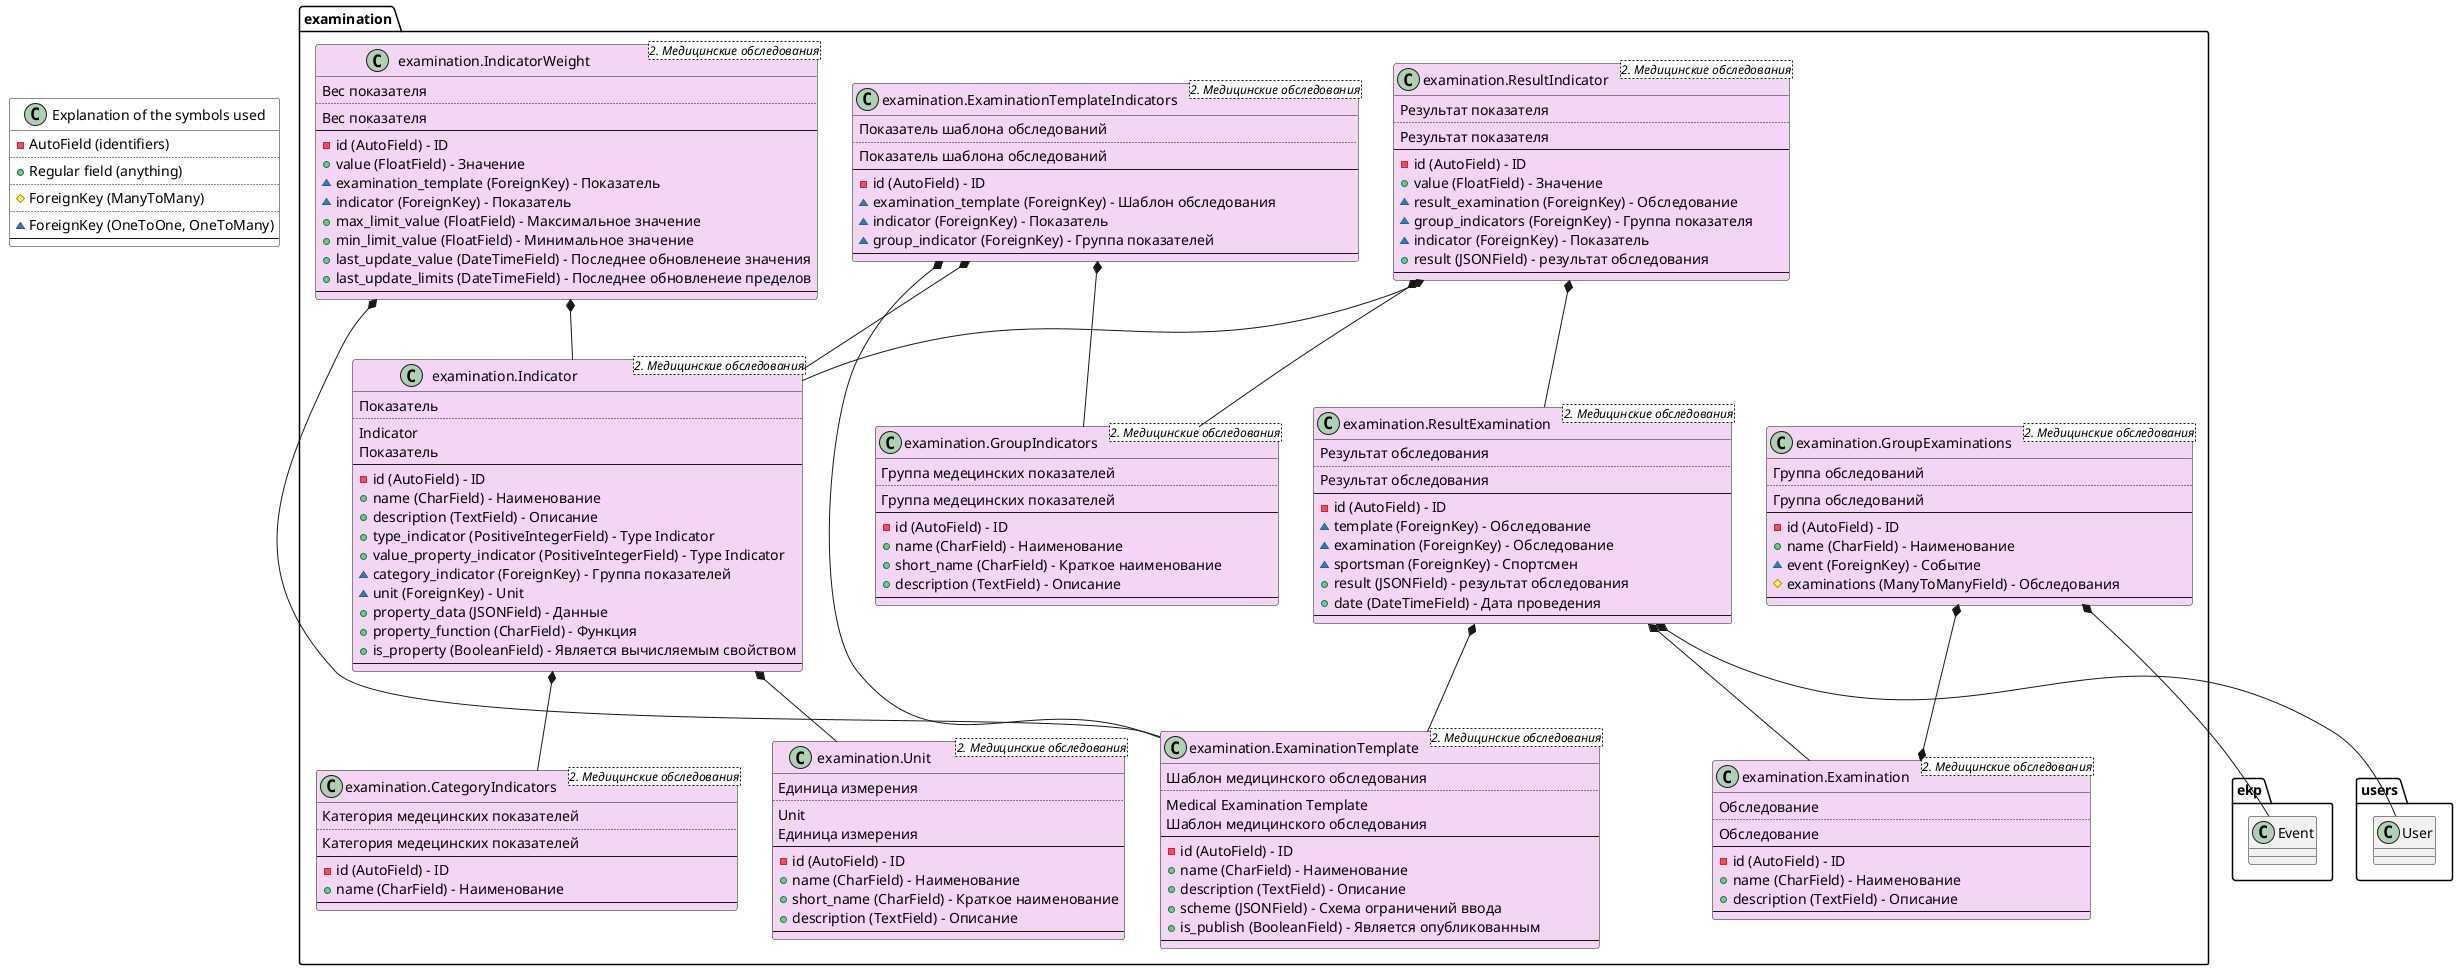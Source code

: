 @startuml

    class "Explanation of the symbols used" as DESCRIPTION #FFF {
    - AutoField (identifiers)
    ..
    + Regular field (anything)
    ..
    # ForeignKey (ManyToMany)
    ..
    ~ ForeignKey (OneToOne, OneToMany)
    --
}


class "examination.Examination <2. Медицинские обследования>" as examination.Examination #f3d6f4 {
    Обследование
    ..
    Обследование
    --
    - id (AutoField) - ID
    + name (CharField) - Наименование
    + description (TextField) - Описание
    --
}


class "examination.GroupExaminations <2. Медицинские обследования>" as examination.GroupExaminations #f3d6f4 {
    Группа обследований
    ..
    Группа обследований
    --
    - id (AutoField) - ID
    + name (CharField) - Наименование
    ~ event (ForeignKey) - Событие
    # examinations (ManyToManyField) - Обследования
    --
}
examination.GroupExaminations *-- ekp.Event
examination.GroupExaminations *--* examination.Examination


class "examination.ResultExamination <2. Медицинские обследования>" as examination.ResultExamination #f3d6f4 {
    Результат обследования
    ..
    Результат обследования
    --
    - id (AutoField) - ID
    ~ template (ForeignKey) - Обследование
    ~ examination (ForeignKey) - Обследование
    ~ sportsman (ForeignKey) - Спортсмен
    + result (JSONField) - результат обследования
    + date (DateTimeField) - Дата проведения
    --
}
examination.ResultExamination *-- examination.ExaminationTemplate
examination.ResultExamination *-- examination.Examination
examination.ResultExamination *-- users.User


class "examination.ResultIndicator <2. Медицинские обследования>" as examination.ResultIndicator #f3d6f4 {
    Результат показателя
    ..
    Результат показателя
    --
    - id (AutoField) - ID
    + value (FloatField) - Значение
    ~ result_examination (ForeignKey) - Обследование
    ~ group_indicators (ForeignKey) - Группа показателя
    ~ indicator (ForeignKey) - Показатель
    + result (JSONField) - результат обследования
    --
}
examination.ResultIndicator *-- examination.ResultExamination
examination.ResultIndicator *-- examination.GroupIndicators
examination.ResultIndicator *-- examination.Indicator


class "examination.Unit <2. Медицинские обследования>" as examination.Unit #f3d6f4 {
    Единица измерения
    ..
    Unit
    Единица измерения
    --
    - id (AutoField) - ID
    + name (CharField) - Наименование
    + short_name (CharField) - Краткое наименование
    + description (TextField) - Описание
    --
}


class "examination.Indicator <2. Медицинские обследования>" as examination.Indicator #f3d6f4 {
    Показатель
    ..
    Indicator
    Показатель
    --
    - id (AutoField) - ID
    + name (CharField) - Наименование
    + description (TextField) - Описание
    + type_indicator (PositiveIntegerField) - Type Indicator
    + value_property_indicator (PositiveIntegerField) - Type Indicator
    ~ category_indicator (ForeignKey) - Группа показателей
    ~ unit (ForeignKey) - Unit
    + property_data (JSONField) - Данные
    + property_function (CharField) - Функция
    + is_property (BooleanField) - Является вычисляемым свойством
    --
}
examination.Indicator *-- examination.CategoryIndicators
examination.Indicator *-- examination.Unit


class "examination.CategoryIndicators <2. Медицинские обследования>" as examination.CategoryIndicators #f3d6f4 {
    Категория медецинских показателей
    ..
    Категория медецинских показателей
    --
    - id (AutoField) - ID
    + name (CharField) - Наименование
    --
}


class "examination.ExaminationTemplate <2. Медицинские обследования>" as examination.ExaminationTemplate #f3d6f4 {
    Шаблон медицинского обследования
    ..
    Medical Examination Template
    Шаблон медицинского обследования
    --
    - id (AutoField) - ID
    + name (CharField) - Наименование
    + description (TextField) - Описание
    + scheme (JSONField) - Схема ограничений ввода
    + is_publish (BooleanField) - Является опубликованным
    --
}


class "examination.ExaminationTemplateIndicators <2. Медицинские обследования>" as examination.ExaminationTemplateIndicators #f3d6f4 {
    Показатель шаблона обследований
    ..
    Показатель шаблона обследований
    --
    - id (AutoField) - ID
    ~ examination_template (ForeignKey) - Шаблон обследования
    ~ indicator (ForeignKey) - Показатель
    ~ group_indicator (ForeignKey) - Группа показателей
    --
}
examination.ExaminationTemplateIndicators *-- examination.ExaminationTemplate
examination.ExaminationTemplateIndicators *-- examination.Indicator
examination.ExaminationTemplateIndicators *-- examination.GroupIndicators


class "examination.GroupIndicators <2. Медицинские обследования>" as examination.GroupIndicators #f3d6f4 {
    Группа медецинских показателей
    ..
    Группа медецинских показателей
    --
    - id (AutoField) - ID
    + name (CharField) - Наименование
    + short_name (CharField) - Краткое наименование
    + description (TextField) - Описание
    --
}


class "examination.IndicatorWeight <2. Медицинские обследования>" as examination.IndicatorWeight #f3d6f4 {
    Вес показателя
    ..
    Вес показателя
    --
    - id (AutoField) - ID
    + value (FloatField) - Значение
    ~ examination_template (ForeignKey) - Показатель
    ~ indicator (ForeignKey) - Показатель
    + max_limit_value (FloatField) - Максимальное значение
    + min_limit_value (FloatField) - Минимальное значение
    + last_update_value (DateTimeField) - Последнее обновленеие значения
    + last_update_limits (DateTimeField) - Последнее обновленеие пределов
    --
}
examination.IndicatorWeight *-- examination.ExaminationTemplate
examination.IndicatorWeight *-- examination.Indicator


@enduml
